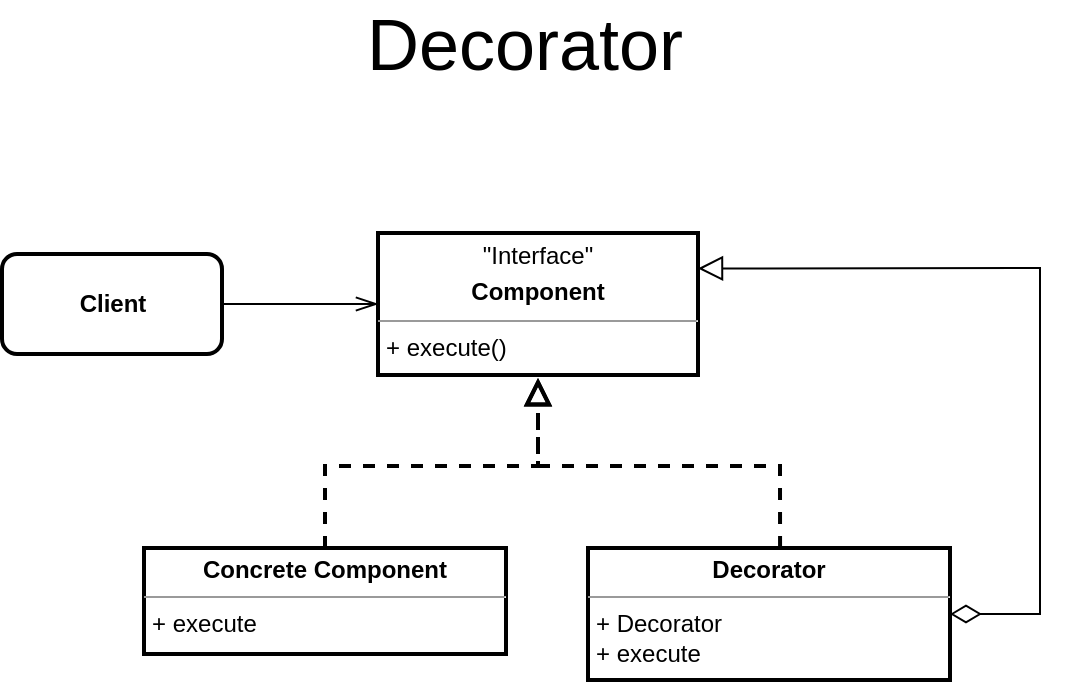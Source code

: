 <mxfile version="14.8.5" type="device"><diagram name="Page-1" id="c4acf3e9-155e-7222-9cf6-157b1a14988f"><mxGraphModel dx="1422" dy="794" grid="0" gridSize="10" guides="1" tooltips="1" connect="1" arrows="1" fold="1" page="1" pageScale="1" pageWidth="850" pageHeight="1100" background="none" math="0" shadow="0"><root><mxCell id="0"/><mxCell id="1" parent="0"/><mxCell id="Gnr0yDt9QQ8g0LjmNMmj-38" value="&lt;p style=&quot;margin: 0px ; margin-top: 4px ; text-align: center&quot;&gt;&quot;Interface&quot;&lt;/p&gt;&lt;p style=&quot;margin: 0px ; margin-top: 4px ; text-align: center&quot;&gt;&lt;b&gt;Component&lt;/b&gt;&lt;/p&gt;&lt;hr size=&quot;1&quot;&gt;&lt;p style=&quot;margin: 0px ; margin-left: 4px&quot;&gt;+ execute()&lt;/p&gt;&lt;p style=&quot;margin: 0px ; margin-left: 4px&quot;&gt;&lt;br&gt;&lt;/p&gt;" style="verticalAlign=top;align=left;overflow=fill;fontSize=12;fontFamily=Helvetica;html=1;strokeWidth=2;" parent="1" vertex="1"><mxGeometry x="357" y="239.5" width="160" height="71" as="geometry"/></mxCell><mxCell id="Gnr0yDt9QQ8g0LjmNMmj-59" style="edgeStyle=orthogonalEdgeStyle;rounded=0;orthogonalLoop=1;jettySize=auto;html=1;entryX=0;entryY=0.5;entryDx=0;entryDy=0;endSize=9;endArrow=openThin;endFill=0;" parent="1" source="Gnr0yDt9QQ8g0LjmNMmj-46" target="Gnr0yDt9QQ8g0LjmNMmj-38" edge="1"><mxGeometry relative="1" as="geometry"><mxPoint x="296" y="253.5" as="targetPoint"/></mxGeometry></mxCell><mxCell id="Gnr0yDt9QQ8g0LjmNMmj-46" value="&lt;b&gt;Client&lt;/b&gt;" style="html=1;rounded=1;strokeWidth=2;" parent="1" vertex="1"><mxGeometry x="169" y="250" width="110" height="50" as="geometry"/></mxCell><mxCell id="Gnr0yDt9QQ8g0LjmNMmj-62" value="Decorator" style="text;html=1;strokeColor=none;fillColor=none;align=center;verticalAlign=middle;whiteSpace=wrap;rounded=0;fontSize=36;fontStyle=0;spacingTop=0;spacingLeft=0;" parent="1" vertex="1"><mxGeometry x="323" y="125" width="215" height="40" as="geometry"/></mxCell><mxCell id="oHmb-REYbCbAcxUx24_l-5" style="edgeStyle=orthogonalEdgeStyle;rounded=0;orthogonalLoop=1;jettySize=auto;html=1;entryX=0.5;entryY=1;entryDx=0;entryDy=0;dashed=1;strokeWidth=2;endArrow=block;endFill=0;endSize=9;" parent="1" edge="1"><mxGeometry relative="1" as="geometry"><mxPoint x="558.034" y="397.0" as="sourcePoint"/><Array as="points"><mxPoint x="558" y="356"/><mxPoint x="437" y="356"/></Array><mxPoint x="437" y="312" as="targetPoint"/></mxGeometry></mxCell><mxCell id="oHmb-REYbCbAcxUx24_l-8" style="edgeStyle=orthogonalEdgeStyle;rounded=0;orthogonalLoop=1;jettySize=auto;html=1;entryX=0.5;entryY=1;entryDx=0;entryDy=0;dashed=1;strokeWidth=2;endArrow=block;endFill=0;endSize=9;" parent="1" edge="1"><mxGeometry relative="1" as="geometry"><mxPoint x="330.5" y="397" as="sourcePoint"/><mxPoint x="437" y="312" as="targetPoint"/><Array as="points"><mxPoint x="331" y="356"/><mxPoint x="437" y="356"/></Array></mxGeometry></mxCell><mxCell id="oHmb-REYbCbAcxUx24_l-6" value="&lt;p style=&quot;margin: 0px ; margin-top: 4px ; text-align: center&quot;&gt;&lt;span style=&quot;font-weight: 700&quot;&gt;Concrete Component&lt;/span&gt;&lt;br&gt;&lt;/p&gt;&lt;hr size=&quot;1&quot;&gt;&lt;p style=&quot;margin: 0px ; margin-left: 4px&quot;&gt;+ execute&lt;/p&gt;" style="verticalAlign=top;align=left;overflow=fill;fontSize=12;fontFamily=Helvetica;html=1;strokeWidth=2;" parent="1" vertex="1"><mxGeometry x="240" y="397" width="181" height="53" as="geometry"/></mxCell><mxCell id="oHmb-REYbCbAcxUx24_l-7" value="&lt;p style=&quot;margin: 0px ; margin-top: 4px ; text-align: center&quot;&gt;&lt;span style=&quot;font-weight: 700&quot;&gt;Decorator&lt;/span&gt;&lt;br&gt;&lt;/p&gt;&lt;hr size=&quot;1&quot;&gt;&lt;p style=&quot;margin: 0px 0px 0px 4px&quot;&gt;+ Decorator&lt;br&gt;&lt;/p&gt;&lt;p style=&quot;margin: 0px 0px 0px 4px&quot;&gt;+ execute&lt;/p&gt;" style="verticalAlign=top;align=left;overflow=fill;fontSize=12;fontFamily=Helvetica;html=1;strokeWidth=2;" parent="1" vertex="1"><mxGeometry x="462" y="397" width="181" height="66" as="geometry"/></mxCell><mxCell id="aU_UJE-d5Lcalvz8lPMH-8" value="" style="endArrow=block;startArrow=diamondThin;html=1;strokeColor=#000000;exitX=1;exitY=0.5;exitDx=0;exitDy=0;entryX=1;entryY=0.25;entryDx=0;entryDy=0;rounded=0;endFill=0;startFill=0;endSize=10;startSize=13;" edge="1" parent="1" source="oHmb-REYbCbAcxUx24_l-7" target="Gnr0yDt9QQ8g0LjmNMmj-38"><mxGeometry width="50" height="50" relative="1" as="geometry"><mxPoint x="710" y="385" as="sourcePoint"/><mxPoint x="760" y="335" as="targetPoint"/><Array as="points"><mxPoint x="688" y="430"/><mxPoint x="688" y="257"/></Array></mxGeometry></mxCell></root></mxGraphModel></diagram></mxfile>